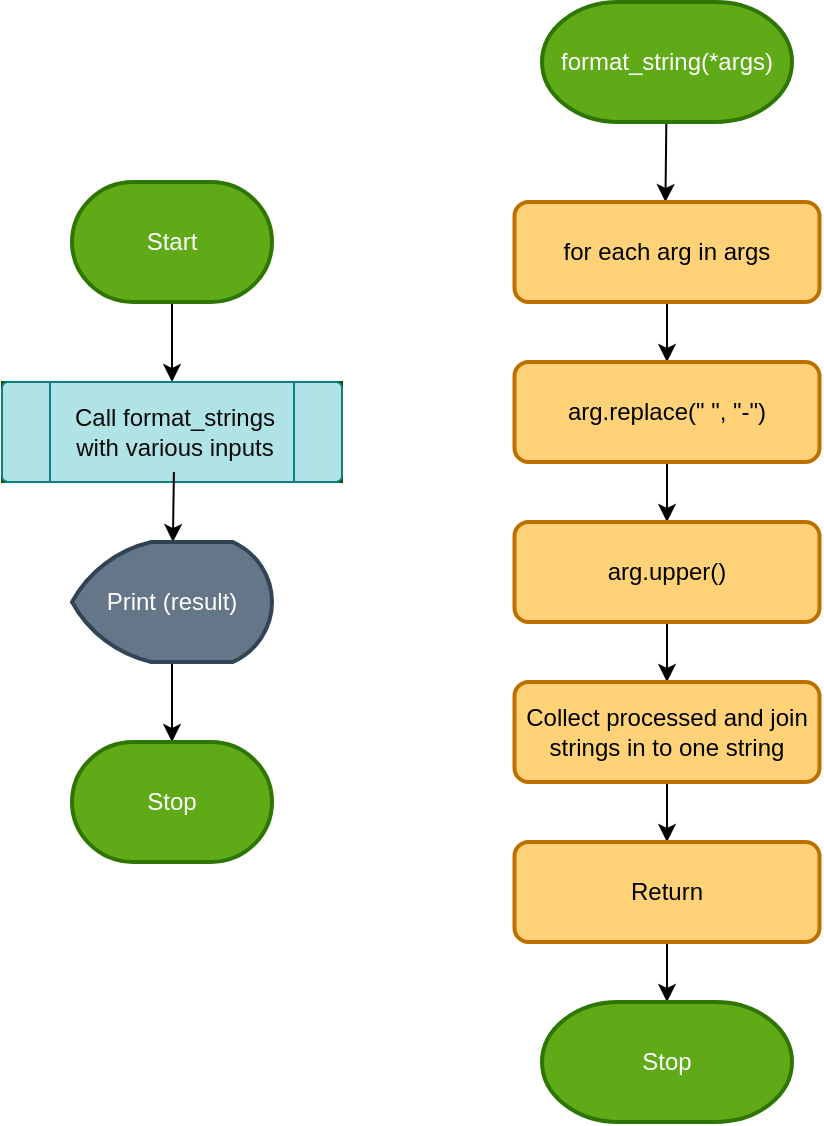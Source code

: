 <mxfile>
    <diagram id="88Aop87B26a5DM2J8azN" name="Page-1">
        <mxGraphModel dx="1032" dy="593" grid="1" gridSize="10" guides="1" tooltips="1" connect="1" arrows="1" fold="1" page="1" pageScale="1" pageWidth="850" pageHeight="1100" math="0" shadow="0">
            <root>
                <mxCell id="0"/>
                <mxCell id="1" parent="0"/>
                <mxCell id="2" style="edgeStyle=none;html=1;" parent="1" source="3" edge="1">
                    <mxGeometry relative="1" as="geometry">
                        <mxPoint x="511.722" y="140" as="targetPoint"/>
                    </mxGeometry>
                </mxCell>
                <mxCell id="3" value="format_string(*args)" style="strokeWidth=2;html=1;shape=mxgraph.flowchart.terminator;whiteSpace=wrap;fillColor=#60a917;fontColor=#ffffff;strokeColor=#2D7600;" parent="1" vertex="1">
                    <mxGeometry x="450" y="40" width="125" height="60" as="geometry"/>
                </mxCell>
                <mxCell id="20" style="edgeStyle=none;html=1;entryX=0.5;entryY=0;entryDx=0;entryDy=0;" parent="1" source="21" target="35" edge="1">
                    <mxGeometry relative="1" as="geometry"/>
                </mxCell>
                <mxCell id="21" value="Start" style="strokeWidth=2;html=1;shape=mxgraph.flowchart.terminator;whiteSpace=wrap;fillColor=#60a917;fontColor=#ffffff;strokeColor=#2D7600;" parent="1" vertex="1">
                    <mxGeometry x="215" y="130" width="100" height="60" as="geometry"/>
                </mxCell>
                <mxCell id="25" value="" style="group;fillColor=#008a00;fontColor=#ffffff;strokeColor=#005700;container=0;" parent="1" vertex="1" connectable="0">
                    <mxGeometry x="180" y="230" width="170" height="50" as="geometry"/>
                </mxCell>
                <mxCell id="35" value="" style="verticalLabelPosition=bottom;verticalAlign=top;html=1;shape=process;whiteSpace=wrap;rounded=1;size=0.14;arcSize=6;fillColor=#b0e3e6;strokeColor=#0e8088;" parent="1" vertex="1">
                    <mxGeometry x="180" y="230" width="170" height="50" as="geometry"/>
                </mxCell>
                <mxCell id="54" style="edgeStyle=none;html=1;" edge="1" parent="1" source="36" target="53">
                    <mxGeometry relative="1" as="geometry"/>
                </mxCell>
                <mxCell id="36" value="&lt;font color=&quot;#0a0a0a&quot;&gt;Call format_strings &lt;br&gt;with various inputs&lt;/font&gt;" style="text;html=1;align=center;verticalAlign=middle;resizable=0;points=[];autosize=1;strokeColor=none;fillColor=none;" parent="1" vertex="1">
                    <mxGeometry x="206.25" y="235" width="120" height="40" as="geometry"/>
                </mxCell>
                <mxCell id="43" style="edgeStyle=none;html=1;" edge="1" parent="1" source="41" target="42">
                    <mxGeometry relative="1" as="geometry"/>
                </mxCell>
                <mxCell id="41" value="for each arg in args" style="rounded=1;whiteSpace=wrap;html=1;absoluteArcSize=1;arcSize=14;strokeWidth=2;fillColor=#FFD278;fontColor=#000000;strokeColor=#BD7000;" vertex="1" parent="1">
                    <mxGeometry x="436.25" y="140" width="152.5" height="50" as="geometry"/>
                </mxCell>
                <mxCell id="45" style="edgeStyle=none;html=1;" edge="1" parent="1" source="42" target="44">
                    <mxGeometry relative="1" as="geometry"/>
                </mxCell>
                <mxCell id="42" value="arg.replace(&quot; &quot;, &quot;-&quot;)" style="rounded=1;whiteSpace=wrap;html=1;absoluteArcSize=1;arcSize=14;strokeWidth=2;fillColor=#FFD278;fontColor=#000000;strokeColor=#BD7000;" vertex="1" parent="1">
                    <mxGeometry x="436.25" y="220" width="152.5" height="50" as="geometry"/>
                </mxCell>
                <mxCell id="48" style="edgeStyle=none;html=1;" edge="1" parent="1" source="44" target="46">
                    <mxGeometry relative="1" as="geometry"/>
                </mxCell>
                <mxCell id="44" value="arg.upper()" style="rounded=1;whiteSpace=wrap;html=1;absoluteArcSize=1;arcSize=14;strokeWidth=2;fillColor=#FFD278;fontColor=#000000;strokeColor=#BD7000;" vertex="1" parent="1">
                    <mxGeometry x="436.25" y="300" width="152.5" height="50" as="geometry"/>
                </mxCell>
                <mxCell id="50" style="edgeStyle=none;html=1;" edge="1" parent="1" source="46" target="49">
                    <mxGeometry relative="1" as="geometry"/>
                </mxCell>
                <mxCell id="46" value="&lt;span class=&quot;hljs-keyword&quot;&gt;Collect&lt;/span&gt; processed and join strings in to one string" style="rounded=1;whiteSpace=wrap;html=1;absoluteArcSize=1;arcSize=14;strokeWidth=2;fillColor=#FFD278;fontColor=#000000;strokeColor=#BD7000;" vertex="1" parent="1">
                    <mxGeometry x="436.25" y="380" width="152.5" height="50" as="geometry"/>
                </mxCell>
                <mxCell id="52" style="edgeStyle=none;html=1;" edge="1" parent="1" source="49" target="51">
                    <mxGeometry relative="1" as="geometry"/>
                </mxCell>
                <mxCell id="49" value="Return" style="rounded=1;whiteSpace=wrap;html=1;absoluteArcSize=1;arcSize=14;strokeWidth=2;fillColor=#FFD278;fontColor=#000000;strokeColor=#BD7000;" vertex="1" parent="1">
                    <mxGeometry x="436.25" y="460" width="152.5" height="50" as="geometry"/>
                </mxCell>
                <mxCell id="51" value="Stop" style="strokeWidth=2;html=1;shape=mxgraph.flowchart.terminator;whiteSpace=wrap;fillColor=#60a917;fontColor=#ffffff;strokeColor=#2D7600;" vertex="1" parent="1">
                    <mxGeometry x="450" y="540" width="125" height="60" as="geometry"/>
                </mxCell>
                <mxCell id="56" style="edgeStyle=none;html=1;entryX=0.5;entryY=0;entryDx=0;entryDy=0;entryPerimeter=0;" edge="1" parent="1" source="53" target="55">
                    <mxGeometry relative="1" as="geometry"/>
                </mxCell>
                <mxCell id="53" value="Print (result)" style="strokeWidth=2;html=1;shape=mxgraph.flowchart.display;whiteSpace=wrap;fillColor=#647687;fontColor=#ffffff;strokeColor=#314354;" vertex="1" parent="1">
                    <mxGeometry x="215" y="310" width="100" height="60" as="geometry"/>
                </mxCell>
                <mxCell id="55" value="Stop" style="strokeWidth=2;html=1;shape=mxgraph.flowchart.terminator;whiteSpace=wrap;fillColor=#60a917;fontColor=#ffffff;strokeColor=#2D7600;" vertex="1" parent="1">
                    <mxGeometry x="215" y="410" width="100" height="60" as="geometry"/>
                </mxCell>
            </root>
        </mxGraphModel>
    </diagram>
</mxfile>